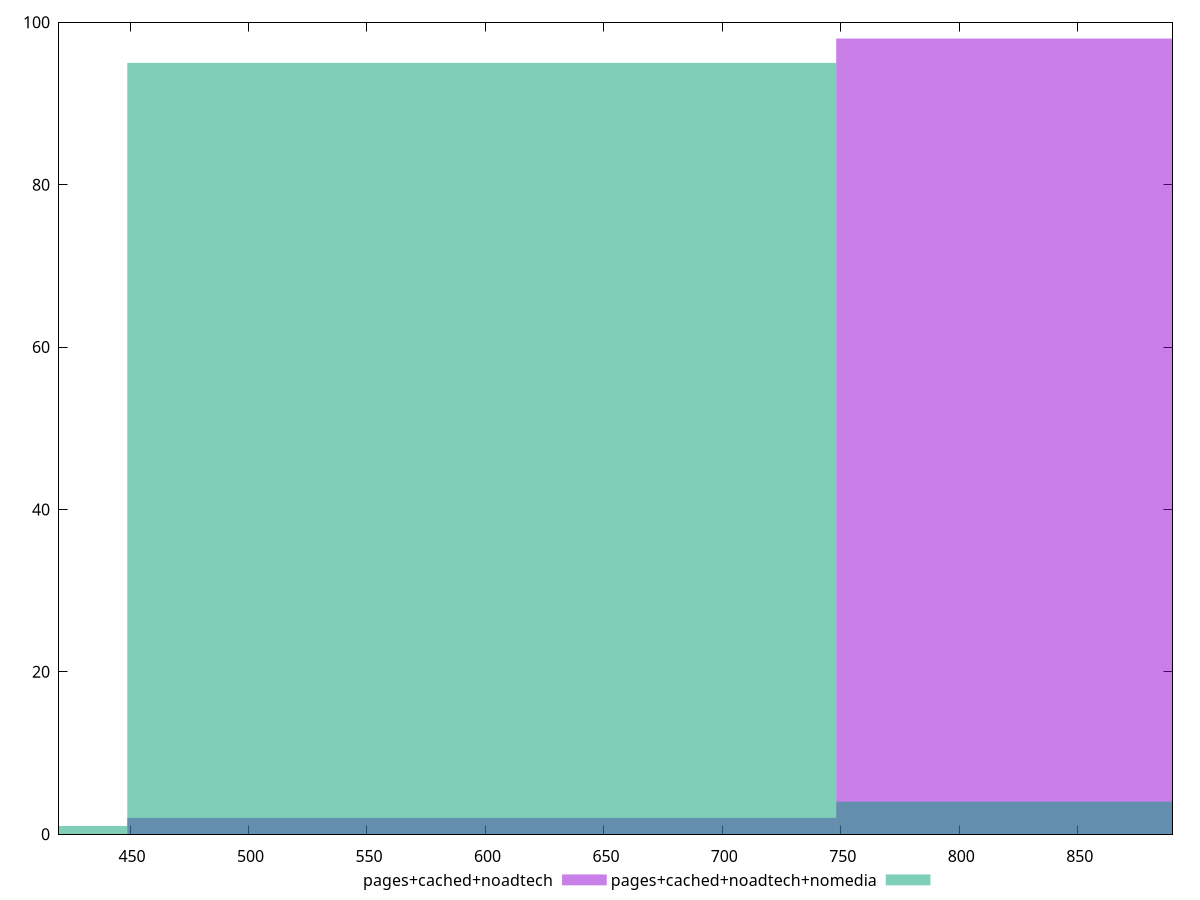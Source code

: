 reset

$pagesCachedNoadtech <<EOF
897.6588646517495 98
598.4392431011663 2
EOF

$pagesCachedNoadtechNomedia <<EOF
598.4392431011663 95
897.6588646517495 4
299.21962155058316 1
EOF

set key outside below
set boxwidth 299.21962155058316
set xrange [420:890]
set yrange [0:100]
set trange [0:100]
set style fill transparent solid 0.5 noborder
set terminal svg size 640, 500 enhanced background rgb 'white'
set output "report_00025_2021-02-22T21:38:55.199Z/uses-http2/comparison/histogram/2_vs_3.svg"

plot $pagesCachedNoadtech title "pages+cached+noadtech" with boxes, \
     $pagesCachedNoadtechNomedia title "pages+cached+noadtech+nomedia" with boxes

reset
